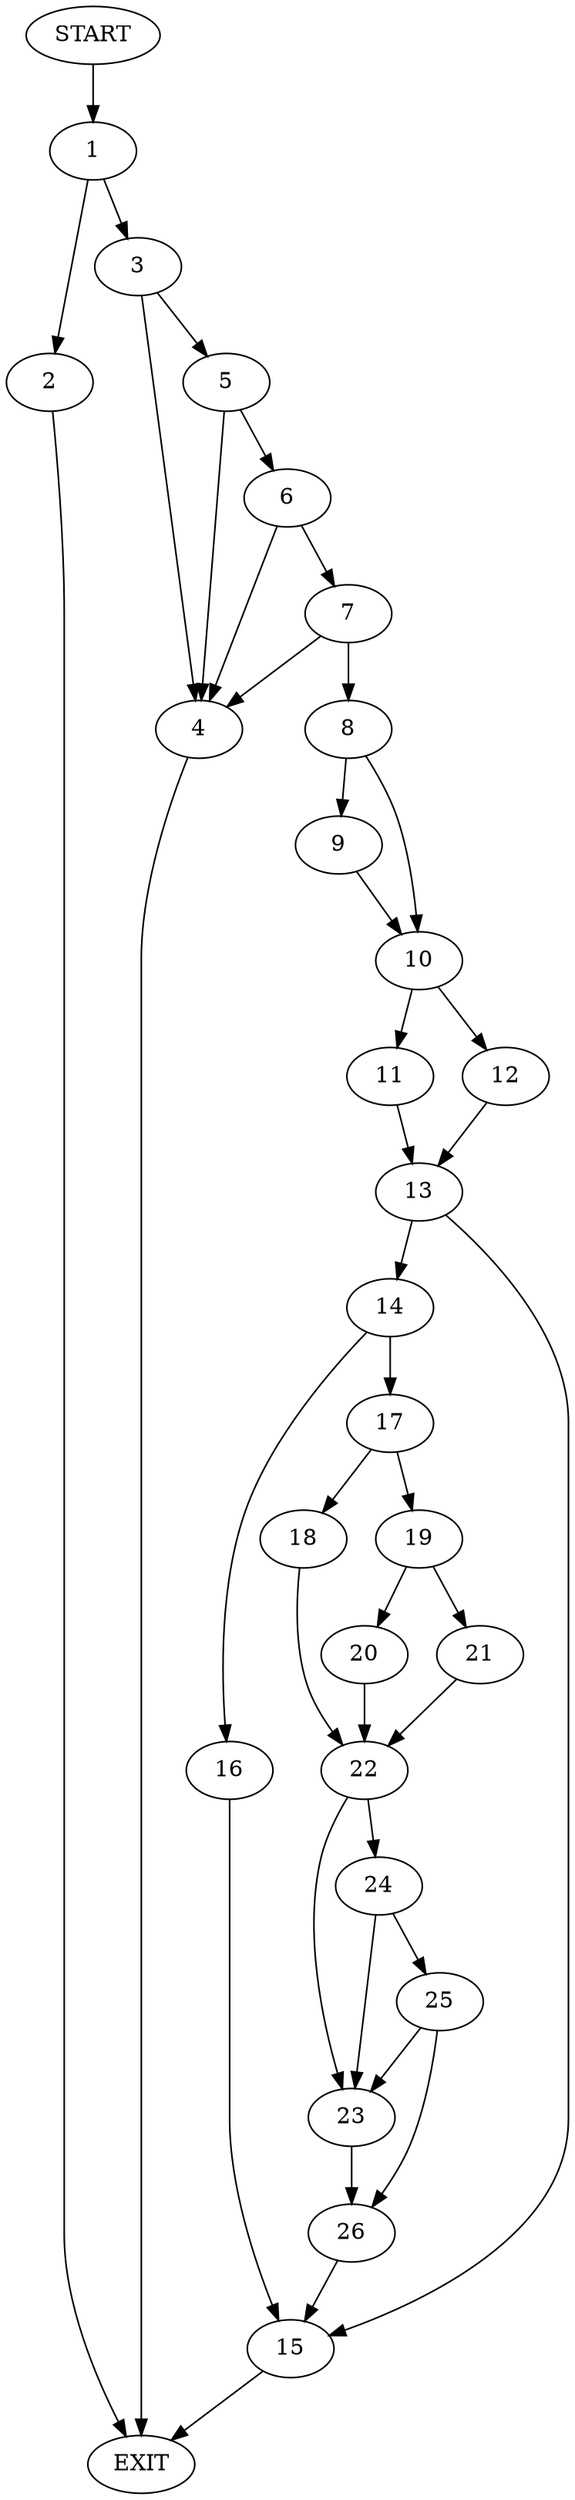 digraph {
0 [label="START"]
27 [label="EXIT"]
0 -> 1
1 -> 2
1 -> 3
2 -> 27
3 -> 4
3 -> 5
4 -> 27
5 -> 6
5 -> 4
6 -> 7
6 -> 4
7 -> 8
7 -> 4
8 -> 9
8 -> 10
10 -> 11
10 -> 12
9 -> 10
11 -> 13
12 -> 13
13 -> 14
13 -> 15
14 -> 16
14 -> 17
15 -> 27
16 -> 15
17 -> 18
17 -> 19
19 -> 20
19 -> 21
18 -> 22
22 -> 23
22 -> 24
20 -> 22
21 -> 22
24 -> 25
24 -> 23
23 -> 26
25 -> 23
25 -> 26
26 -> 15
}
